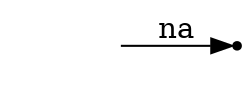 digraph{
	rankdir=LR;
	root [shape=none,label=""];
	nd [shape=point];
	root -> nd [label="na"];
}
